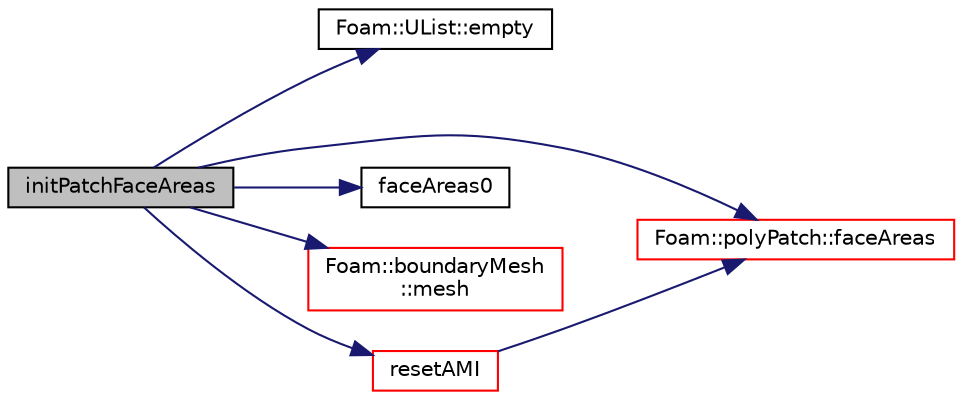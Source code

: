 digraph "initPatchFaceAreas"
{
  bgcolor="transparent";
  edge [fontname="Helvetica",fontsize="10",labelfontname="Helvetica",labelfontsize="10"];
  node [fontname="Helvetica",fontsize="10",shape=record];
  rankdir="LR";
  Node1 [label="initPatchFaceAreas",height=0.2,width=0.4,color="black", fillcolor="grey75", style="filled", fontcolor="black"];
  Node1 -> Node2 [color="midnightblue",fontsize="10",style="solid",fontname="Helvetica"];
  Node2 [label="Foam::UList::empty",height=0.2,width=0.4,color="black",URL="$a02830.html#ac6e61de369e994009e36f344f99c15ad",tooltip="Return true if the UList is empty (ie, size() is zero) "];
  Node1 -> Node3 [color="midnightblue",fontsize="10",style="solid",fontname="Helvetica"];
  Node3 [label="Foam::polyPatch::faceAreas",height=0.2,width=0.4,color="red",URL="$a01972.html#ac0a591ed4b2427caab10863a66b838fa",tooltip="Return face normals. "];
  Node1 -> Node4 [color="midnightblue",fontsize="10",style="solid",fontname="Helvetica"];
  Node4 [label="faceAreas0",height=0.2,width=0.4,color="black",URL="$a00471.html#a127aba3d80b6681a86f6cf0aaaa24e1b",tooltip="Return access to the original patch face areas. "];
  Node1 -> Node5 [color="midnightblue",fontsize="10",style="solid",fontname="Helvetica"];
  Node5 [label="Foam::boundaryMesh\l::mesh",height=0.2,width=0.4,color="red",URL="$a00150.html#a755c3307c0a74eb80926b68bb037674c"];
  Node1 -> Node6 [color="midnightblue",fontsize="10",style="solid",fontname="Helvetica"];
  Node6 [label="resetAMI",height=0.2,width=0.4,color="red",URL="$a00471.html#ac378774325ececbf6413adfeeaa2a68f",tooltip="Reset the AMI interpolator. "];
  Node6 -> Node3 [color="midnightblue",fontsize="10",style="solid",fontname="Helvetica"];
}
